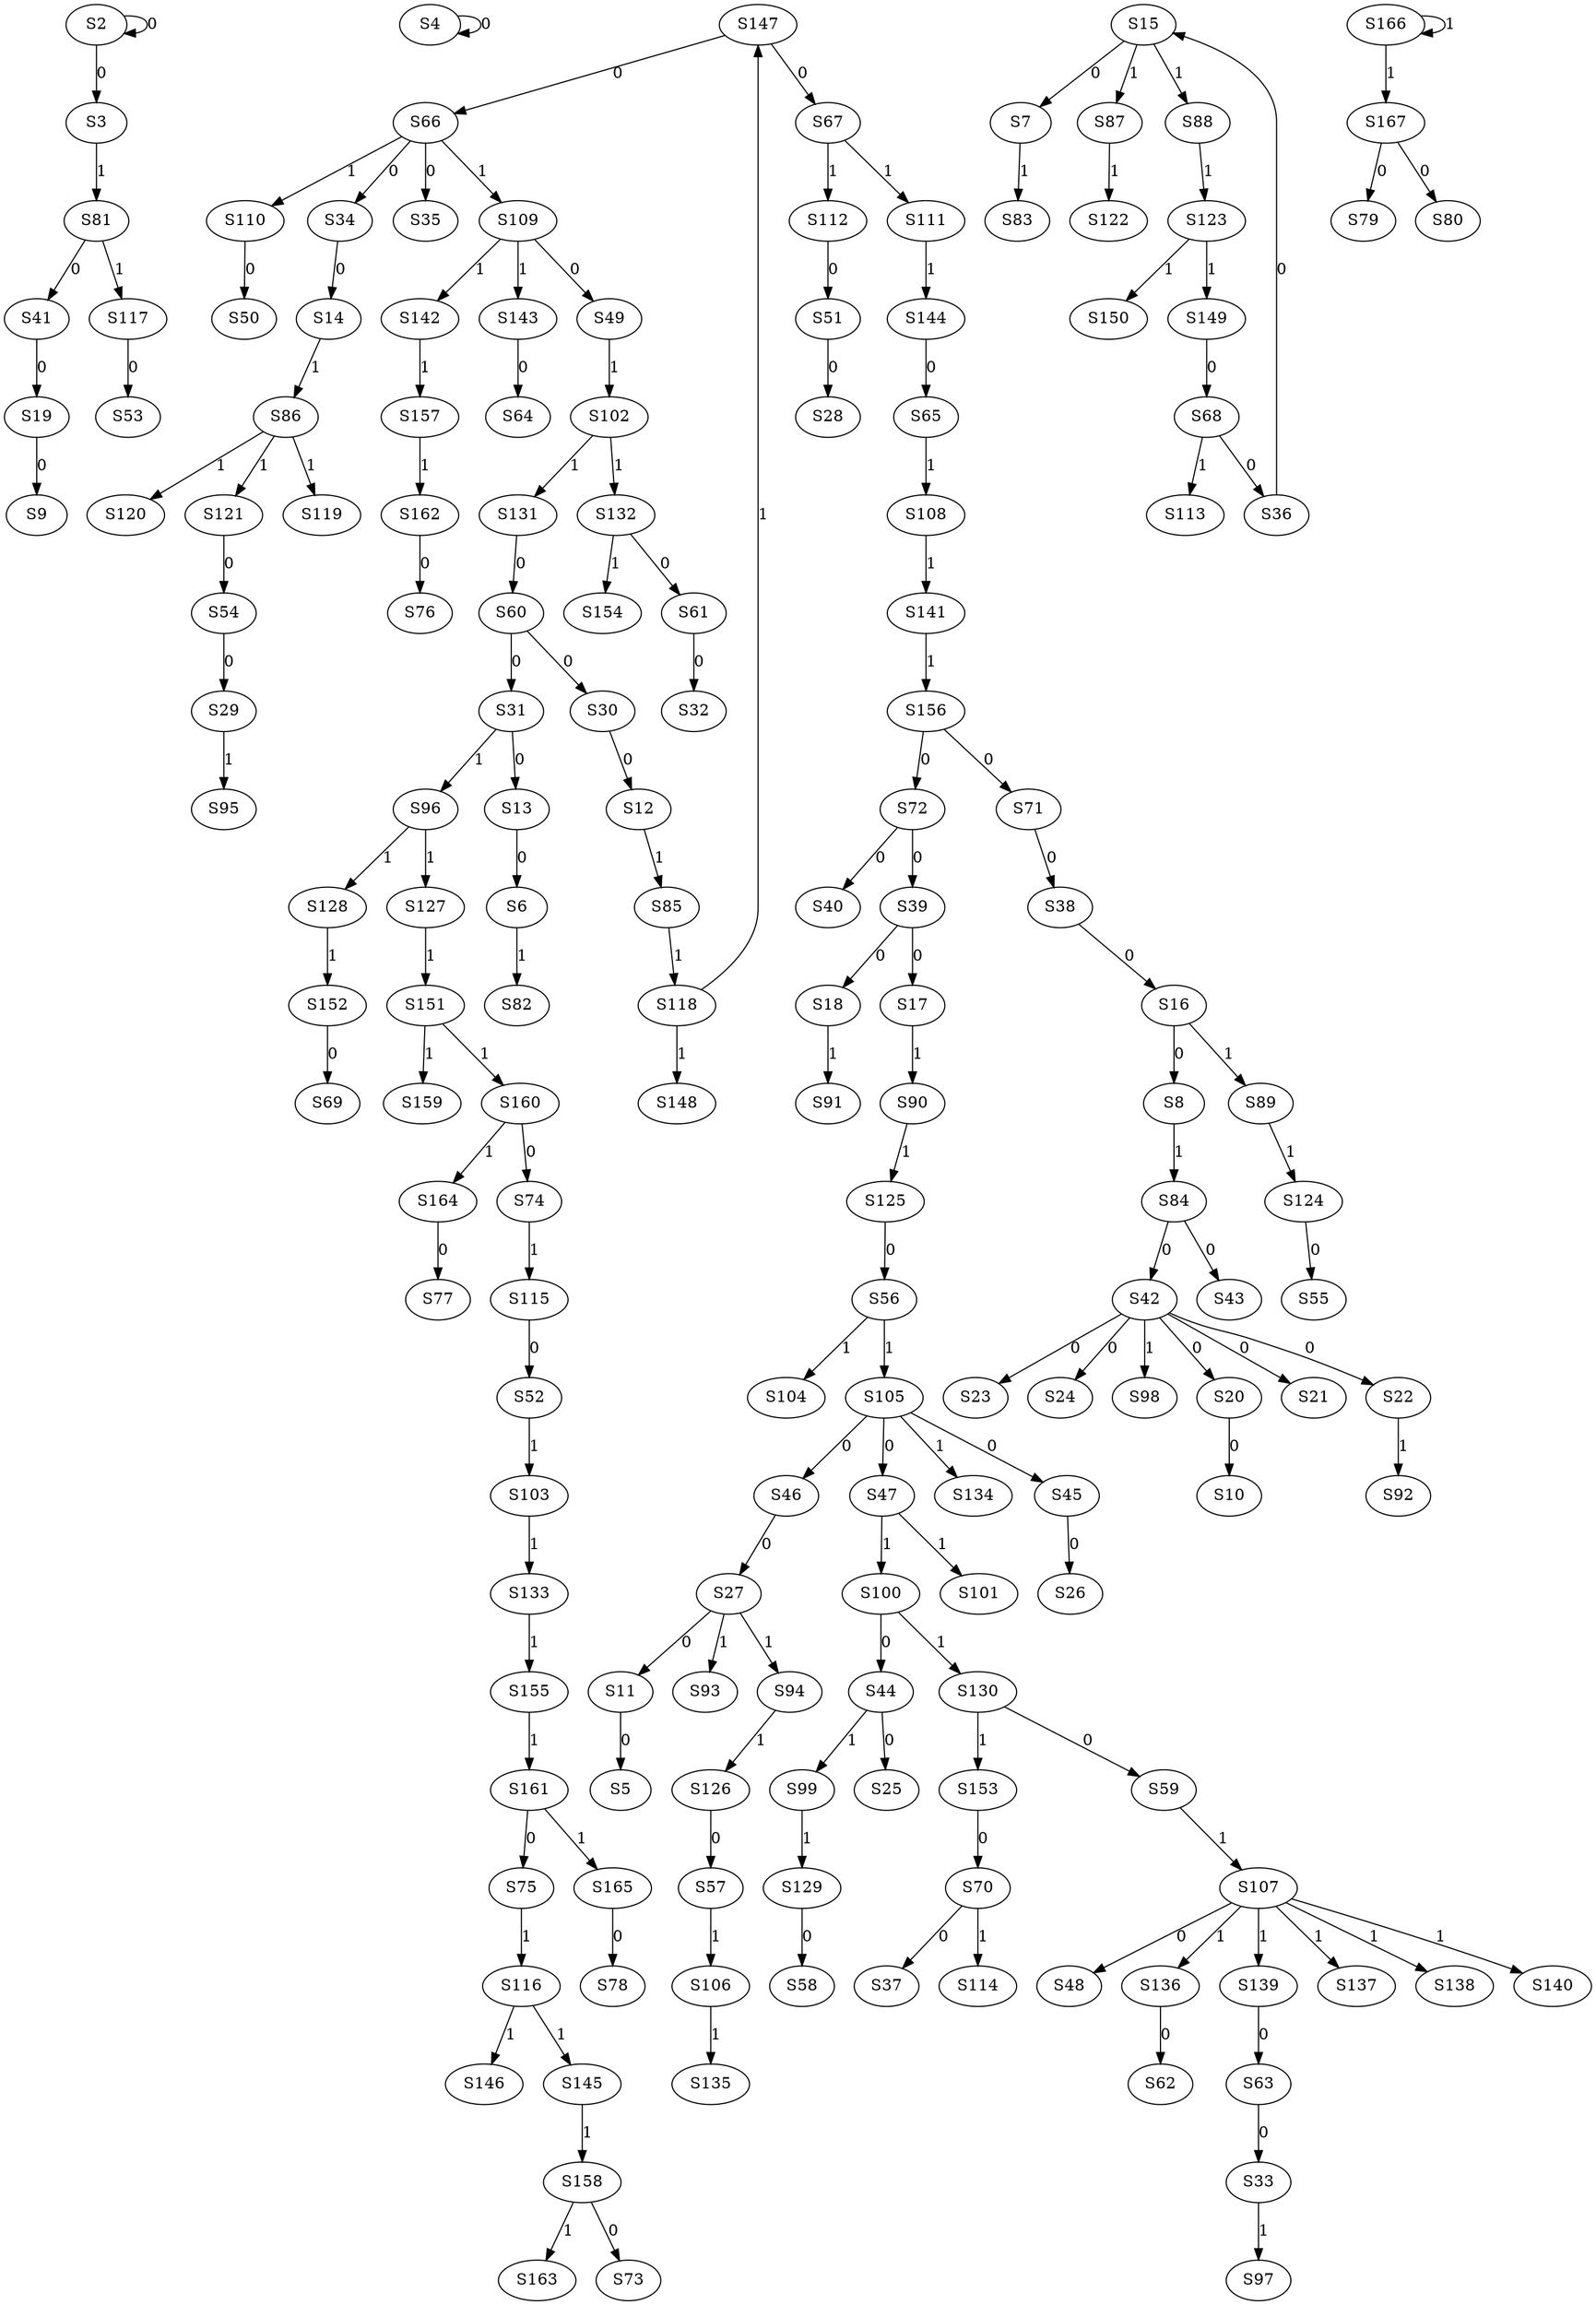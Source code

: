 strict digraph {
	S2 -> S2 [ label = 0 ];
	S2 -> S3 [ label = 0 ];
	S4 -> S4 [ label = 0 ];
	S11 -> S5 [ label = 0 ];
	S13 -> S6 [ label = 0 ];
	S15 -> S7 [ label = 0 ];
	S16 -> S8 [ label = 0 ];
	S19 -> S9 [ label = 0 ];
	S20 -> S10 [ label = 0 ];
	S27 -> S11 [ label = 0 ];
	S30 -> S12 [ label = 0 ];
	S31 -> S13 [ label = 0 ];
	S34 -> S14 [ label = 0 ];
	S36 -> S15 [ label = 0 ];
	S38 -> S16 [ label = 0 ];
	S39 -> S17 [ label = 0 ];
	S39 -> S18 [ label = 0 ];
	S41 -> S19 [ label = 0 ];
	S42 -> S20 [ label = 0 ];
	S42 -> S21 [ label = 0 ];
	S42 -> S22 [ label = 0 ];
	S42 -> S23 [ label = 0 ];
	S42 -> S24 [ label = 0 ];
	S44 -> S25 [ label = 0 ];
	S45 -> S26 [ label = 0 ];
	S46 -> S27 [ label = 0 ];
	S51 -> S28 [ label = 0 ];
	S54 -> S29 [ label = 0 ];
	S60 -> S30 [ label = 0 ];
	S60 -> S31 [ label = 0 ];
	S61 -> S32 [ label = 0 ];
	S63 -> S33 [ label = 0 ];
	S66 -> S34 [ label = 0 ];
	S66 -> S35 [ label = 0 ];
	S68 -> S36 [ label = 0 ];
	S70 -> S37 [ label = 0 ];
	S71 -> S38 [ label = 0 ];
	S72 -> S39 [ label = 0 ];
	S72 -> S40 [ label = 0 ];
	S81 -> S41 [ label = 0 ];
	S84 -> S42 [ label = 0 ];
	S84 -> S43 [ label = 0 ];
	S100 -> S44 [ label = 0 ];
	S105 -> S45 [ label = 0 ];
	S105 -> S46 [ label = 0 ];
	S105 -> S47 [ label = 0 ];
	S107 -> S48 [ label = 0 ];
	S109 -> S49 [ label = 0 ];
	S110 -> S50 [ label = 0 ];
	S112 -> S51 [ label = 0 ];
	S115 -> S52 [ label = 0 ];
	S117 -> S53 [ label = 0 ];
	S121 -> S54 [ label = 0 ];
	S124 -> S55 [ label = 0 ];
	S125 -> S56 [ label = 0 ];
	S126 -> S57 [ label = 0 ];
	S129 -> S58 [ label = 0 ];
	S130 -> S59 [ label = 0 ];
	S131 -> S60 [ label = 0 ];
	S132 -> S61 [ label = 0 ];
	S136 -> S62 [ label = 0 ];
	S139 -> S63 [ label = 0 ];
	S143 -> S64 [ label = 0 ];
	S144 -> S65 [ label = 0 ];
	S147 -> S66 [ label = 0 ];
	S147 -> S67 [ label = 0 ];
	S149 -> S68 [ label = 0 ];
	S152 -> S69 [ label = 0 ];
	S153 -> S70 [ label = 0 ];
	S156 -> S71 [ label = 0 ];
	S156 -> S72 [ label = 0 ];
	S158 -> S73 [ label = 0 ];
	S160 -> S74 [ label = 0 ];
	S161 -> S75 [ label = 0 ];
	S162 -> S76 [ label = 0 ];
	S164 -> S77 [ label = 0 ];
	S165 -> S78 [ label = 0 ];
	S167 -> S79 [ label = 0 ];
	S167 -> S80 [ label = 0 ];
	S3 -> S81 [ label = 1 ];
	S6 -> S82 [ label = 1 ];
	S7 -> S83 [ label = 1 ];
	S8 -> S84 [ label = 1 ];
	S12 -> S85 [ label = 1 ];
	S14 -> S86 [ label = 1 ];
	S15 -> S87 [ label = 1 ];
	S15 -> S88 [ label = 1 ];
	S16 -> S89 [ label = 1 ];
	S17 -> S90 [ label = 1 ];
	S18 -> S91 [ label = 1 ];
	S22 -> S92 [ label = 1 ];
	S27 -> S93 [ label = 1 ];
	S27 -> S94 [ label = 1 ];
	S29 -> S95 [ label = 1 ];
	S31 -> S96 [ label = 1 ];
	S33 -> S97 [ label = 1 ];
	S42 -> S98 [ label = 1 ];
	S44 -> S99 [ label = 1 ];
	S47 -> S100 [ label = 1 ];
	S47 -> S101 [ label = 1 ];
	S49 -> S102 [ label = 1 ];
	S52 -> S103 [ label = 1 ];
	S56 -> S104 [ label = 1 ];
	S56 -> S105 [ label = 1 ];
	S57 -> S106 [ label = 1 ];
	S59 -> S107 [ label = 1 ];
	S65 -> S108 [ label = 1 ];
	S66 -> S109 [ label = 1 ];
	S66 -> S110 [ label = 1 ];
	S67 -> S111 [ label = 1 ];
	S67 -> S112 [ label = 1 ];
	S68 -> S113 [ label = 1 ];
	S70 -> S114 [ label = 1 ];
	S74 -> S115 [ label = 1 ];
	S75 -> S116 [ label = 1 ];
	S81 -> S117 [ label = 1 ];
	S85 -> S118 [ label = 1 ];
	S86 -> S119 [ label = 1 ];
	S86 -> S120 [ label = 1 ];
	S86 -> S121 [ label = 1 ];
	S87 -> S122 [ label = 1 ];
	S88 -> S123 [ label = 1 ];
	S89 -> S124 [ label = 1 ];
	S90 -> S125 [ label = 1 ];
	S94 -> S126 [ label = 1 ];
	S96 -> S127 [ label = 1 ];
	S96 -> S128 [ label = 1 ];
	S99 -> S129 [ label = 1 ];
	S100 -> S130 [ label = 1 ];
	S102 -> S131 [ label = 1 ];
	S102 -> S132 [ label = 1 ];
	S103 -> S133 [ label = 1 ];
	S105 -> S134 [ label = 1 ];
	S106 -> S135 [ label = 1 ];
	S107 -> S136 [ label = 1 ];
	S107 -> S137 [ label = 1 ];
	S107 -> S138 [ label = 1 ];
	S107 -> S139 [ label = 1 ];
	S107 -> S140 [ label = 1 ];
	S108 -> S141 [ label = 1 ];
	S109 -> S142 [ label = 1 ];
	S109 -> S143 [ label = 1 ];
	S111 -> S144 [ label = 1 ];
	S116 -> S145 [ label = 1 ];
	S116 -> S146 [ label = 1 ];
	S118 -> S147 [ label = 1 ];
	S118 -> S148 [ label = 1 ];
	S123 -> S149 [ label = 1 ];
	S123 -> S150 [ label = 1 ];
	S127 -> S151 [ label = 1 ];
	S128 -> S152 [ label = 1 ];
	S130 -> S153 [ label = 1 ];
	S132 -> S154 [ label = 1 ];
	S133 -> S155 [ label = 1 ];
	S141 -> S156 [ label = 1 ];
	S142 -> S157 [ label = 1 ];
	S145 -> S158 [ label = 1 ];
	S151 -> S159 [ label = 1 ];
	S151 -> S160 [ label = 1 ];
	S155 -> S161 [ label = 1 ];
	S157 -> S162 [ label = 1 ];
	S158 -> S163 [ label = 1 ];
	S160 -> S164 [ label = 1 ];
	S161 -> S165 [ label = 1 ];
	S166 -> S166 [ label = 1 ];
	S166 -> S167 [ label = 1 ];
}